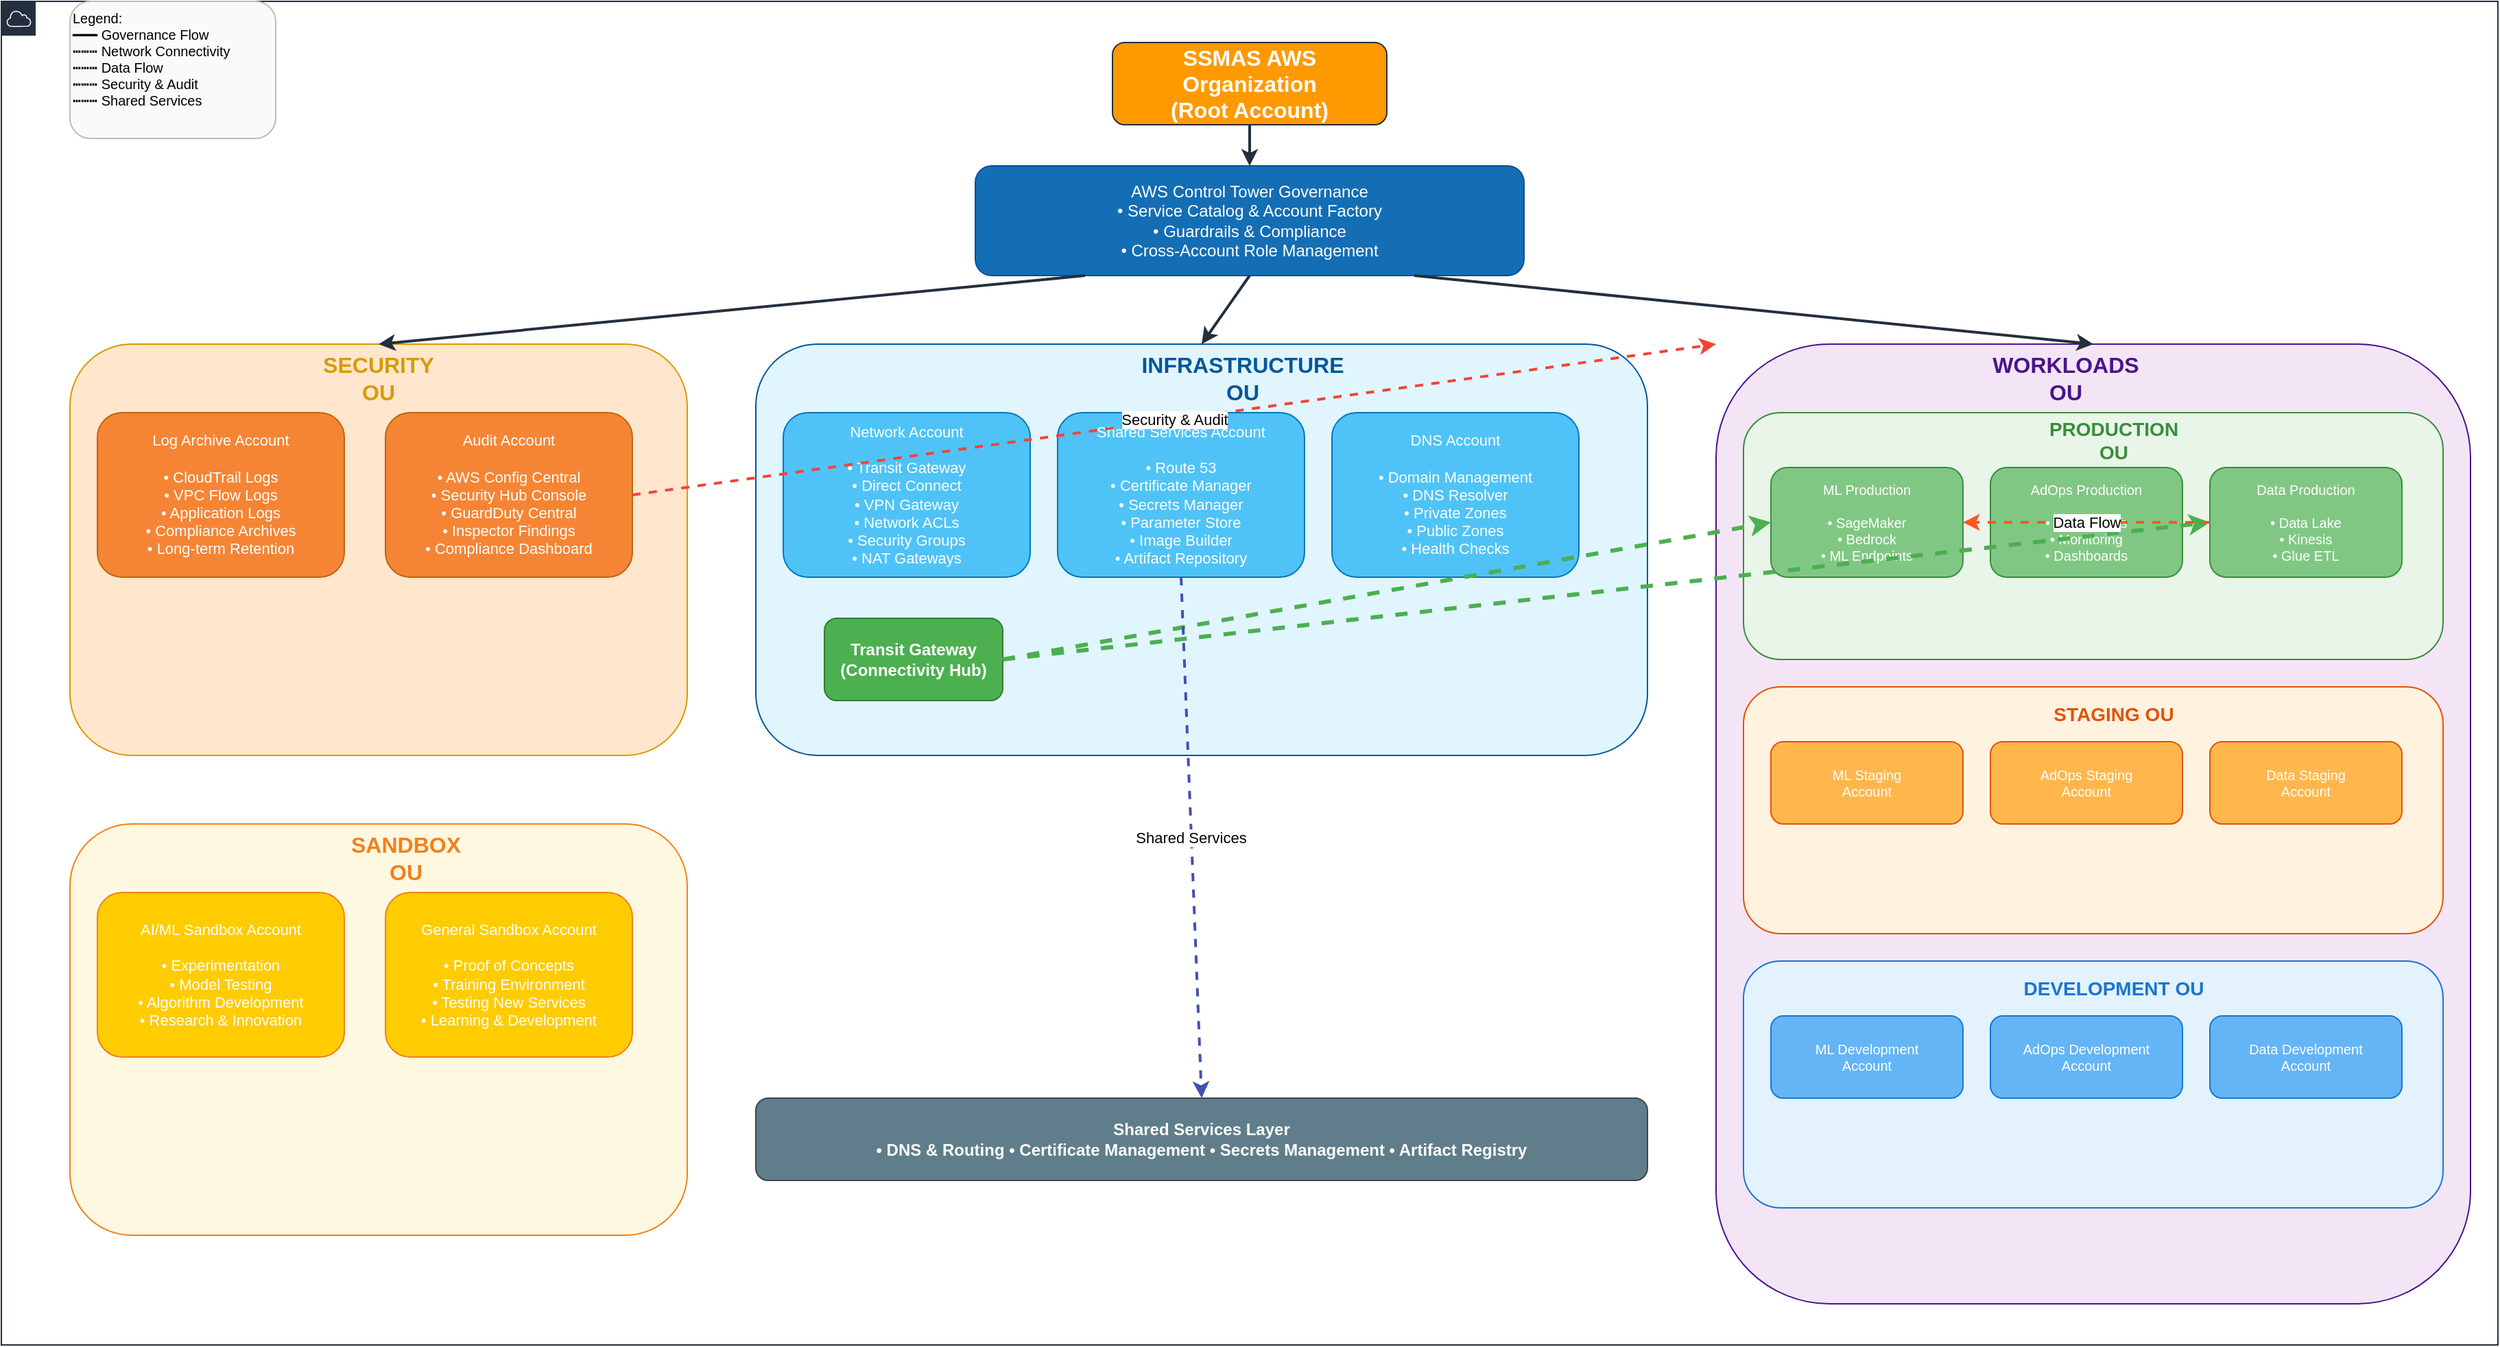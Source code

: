 <mxfile version="22.1.16" type="device">
  <diagram name="AWS Landing Zone - Functional Architecture" id="functional-architecture">
    <mxGraphModel dx="2074" dy="1194" grid="1" gridSize="10" guides="1" tooltips="1" connect="1" arrows="1" fold="1" page="1" pageScale="1" pageWidth="1920" pageHeight="1080" math="0" shadow="0">
      <root>
        <mxCell id="0" />
        <mxCell id="1" parent="0" />

        <!-- AWS Cloud Container -->
        <mxCell id="aws-cloud" value="" style="sketch=0;outlineConnect=0;gradientColor=none;html=1;whiteSpace=wrap;fontSize=12;fontStyle=0;shape=mxgraph.aws4.group;grIcon=mxgraph.aws4.group_aws_cloud;strokeColor=#232F3E;fillColor=none;verticalAlign=top;align=left;spacingLeft=30;fontColor=#232F3E;dashed=0;labelPosition=center;verticalLabelPosition=top;" vertex="1" parent="1">
          <mxGeometry x="50" y="50" width="1820" height="980" as="geometry" />
        </mxCell>

        <!-- Organization Root -->
        <mxCell id="org-root" value="SSMAS AWS Organization&#xa;(Root Account)" style="rounded=1;whiteSpace=wrap;html=1;fillColor=#FF9900;strokeColor=#232F3E;fontColor=white;fontSize=16;fontStyle=1;" vertex="1" parent="1">
          <mxGeometry x="860" y="80" width="200" height="60" as="geometry" />
        </mxCell>

        <!-- Control Tower Governance -->
        <mxCell id="control-tower" value="AWS Control Tower Governance&#xa;• Service Catalog &amp; Account Factory&#xa;• Guardrails &amp; Compliance&#xa;• Cross-Account Role Management" style="rounded=1;whiteSpace=wrap;html=1;fillColor=#146EB4;strokeColor=#0E4B99;fontColor=white;fontSize=12;" vertex="1" parent="1">
          <mxGeometry x="760" y="170" width="400" height="80" as="geometry" />
        </mxCell>

        <!-- Security OU -->
        <mxCell id="security-ou" value="" style="rounded=1;whiteSpace=wrap;html=1;fillColor=#FFE6CC;strokeColor=#D79B00;verticalAlign=top;fontSize=14;fontStyle=1;" vertex="1" parent="1">
          <mxGeometry x="100" y="300" width="450" height="300" as="geometry" />
        </mxCell>
        <mxCell id="security-ou-label" value="SECURITY OU" style="text;html=1;strokeColor=none;fillColor=none;align=center;verticalAlign=middle;whiteSpace=wrap;rounded=0;fontSize=16;fontStyle=1;fontColor=#D79B00;" vertex="1" parent="1">
          <mxGeometry x="280" y="310" width="90" height="30" as="geometry" />
        </mxCell>

        <!-- Log Archive Account -->
        <mxCell id="log-archive" value="Log Archive Account&#xa;&#xa;• CloudTrail Logs&#xa;• VPC Flow Logs&#xa;• Application Logs&#xa;• Compliance Archives&#xa;• Long-term Retention" style="rounded=1;whiteSpace=wrap;html=1;fillColor=#F58534;strokeColor=#BB6711;fontColor=white;fontSize=11;" vertex="1" parent="1">
          <mxGeometry x="120" y="350" width="180" height="120" as="geometry" />
        </mxCell>

        <!-- Audit Account -->
        <mxCell id="audit-account" value="Audit Account&#xa;&#xa;• AWS Config Central&#xa;• Security Hub Console&#xa;• GuardDuty Central&#xa;• Inspector Findings&#xa;• Compliance Dashboard" style="rounded=1;whiteSpace=wrap;html=1;fillColor=#F58534;strokeColor=#BB6711;fontColor=white;fontSize=11;" vertex="1" parent="1">
          <mxGeometry x="330" y="350" width="180" height="120" as="geometry" />
        </mxCell>

        <!-- Infrastructure OU -->
        <mxCell id="infrastructure-ou" value="" style="rounded=1;whiteSpace=wrap;html=1;fillColor=#E1F5FE;strokeColor=#01579B;verticalAlign=top;fontSize=14;fontStyle=1;" vertex="1" parent="1">
          <mxGeometry x="600" y="300" width="650" height="300" as="geometry" />
        </mxCell>
        <mxCell id="infrastructure-ou-label" value="INFRASTRUCTURE OU" style="text;html=1;strokeColor=none;fillColor=none;align=center;verticalAlign=middle;whiteSpace=wrap;rounded=0;fontSize=16;fontStyle=1;fontColor=#01579B;" vertex="1" parent="1">
          <mxGeometry x="880" y="310" width="150" height="30" as="geometry" />
        </mxCell>

        <!-- Network Account -->
        <mxCell id="network-account" value="Network Account&#xa;&#xa;• Transit Gateway&#xa;• Direct Connect&#xa;• VPN Gateway&#xa;• Network ACLs&#xa;• Security Groups&#xa;• NAT Gateways" style="rounded=1;whiteSpace=wrap;html=1;fillColor=#4FC3F7;strokeColor=#0277BD;fontColor=white;fontSize=11;" vertex="1" parent="1">
          <mxGeometry x="620" y="350" width="180" height="120" as="geometry" />
        </mxCell>

        <!-- Shared Services Account -->
        <mxCell id="shared-services" value="Shared Services Account&#xa;&#xa;• Route 53&#xa;• Certificate Manager&#xa;• Secrets Manager&#xa;• Parameter Store&#xa;• Image Builder&#xa;• Artifact Repository" style="rounded=1;whiteSpace=wrap;html=1;fillColor=#4FC3F7;strokeColor=#0277BD;fontColor=white;fontSize=11;" vertex="1" parent="1">
          <mxGeometry x="820" y="350" width="180" height="120" as="geometry" />
        </mxCell>

        <!-- DNS Account -->
        <mxCell id="dns-account" value="DNS Account&#xa;&#xa;• Domain Management&#xa;• DNS Resolver&#xa;• Private Zones&#xa;• Public Zones&#xa;• Health Checks" style="rounded=1;whiteSpace=wrap;html=1;fillColor=#4FC3F7;strokeColor=#0277BD;fontColor=white;fontSize=11;" vertex="1" parent="1">
          <mxGeometry x="1020" y="350" width="180" height="120" as="geometry" />
        </mxCell>

        <!-- Workloads OU -->
        <mxCell id="workloads-ou" value="" style="rounded=1;whiteSpace=wrap;html=1;fillColor=#F3E5F5;strokeColor=#4A148C;verticalAlign=top;fontSize=14;fontStyle=1;" vertex="1" parent="1">
          <mxGeometry x="1300" y="300" width="550" height="700" as="geometry" />
        </mxCell>
        <mxCell id="workloads-ou-label" value="WORKLOADS OU" style="text;html=1;strokeColor=none;fillColor=none;align=center;verticalAlign=middle;whiteSpace=wrap;rounded=0;fontSize=16;fontStyle=1;fontColor=#4A148C;" vertex="1" parent="1">
          <mxGeometry x="1490" y="310" width="130" height="30" as="geometry" />
        </mxCell>

        <!-- Production OU -->
        <mxCell id="production-ou" value="" style="rounded=1;whiteSpace=wrap;html=1;fillColor=#E8F5E8;strokeColor=#388E3C;verticalAlign=top;fontSize=12;fontStyle=1;" vertex="1" parent="1">
          <mxGeometry x="1320" y="350" width="510" height="180" as="geometry" />
        </mxCell>
        <mxCell id="production-ou-label" value="PRODUCTION OU" style="text;html=1;strokeColor=none;fillColor=none;align=center;verticalAlign=middle;whiteSpace=wrap;rounded=0;fontSize=14;fontStyle=1;fontColor=#388E3C;" vertex="1" parent="1">
          <mxGeometry x="1530" y="360" width="120" height="20" as="geometry" />
        </mxCell>

        <!-- Production Accounts -->
        <mxCell id="ml-prod" value="ML Production&#xa;&#xa;• SageMaker&#xa;• Bedrock&#xa;• ML Endpoints" style="rounded=1;whiteSpace=wrap;html=1;fillColor=#81C784;strokeColor=#388E3C;fontColor=white;fontSize=10;" vertex="1" parent="1">
          <mxGeometry x="1340" y="390" width="140" height="80" as="geometry" />
        </mxCell>

        <mxCell id="adops-prod" value="AdOps Production&#xa;&#xa;• AdOps APIs&#xa;• Monitoring&#xa;• Dashboards" style="rounded=1;whiteSpace=wrap;html=1;fillColor=#81C784;strokeColor=#388E3C;fontColor=white;fontSize=10;" vertex="1" parent="1">
          <mxGeometry x="1500" y="390" width="140" height="80" as="geometry" />
        </mxCell>

        <mxCell id="data-prod" value="Data Production&#xa;&#xa;• Data Lake&#xa;• Kinesis&#xa;• Glue ETL" style="rounded=1;whiteSpace=wrap;html=1;fillColor=#81C784;strokeColor=#388E3C;fontColor=white;fontSize=10;" vertex="1" parent="1">
          <mxGeometry x="1660" y="390" width="140" height="80" as="geometry" />
        </mxCell>

        <!-- Staging OU -->
        <mxCell id="staging-ou" value="" style="rounded=1;whiteSpace=wrap;html=1;fillColor=#FFF3E0;strokeColor=#E65100;verticalAlign=top;fontSize=12;fontStyle=1;" vertex="1" parent="1">
          <mxGeometry x="1320" y="550" width="510" height="180" as="geometry" />
        </mxCell>
        <mxCell id="staging-ou-label" value="STAGING OU" style="text;html=1;strokeColor=none;fillColor=none;align=center;verticalAlign=middle;whiteSpace=wrap;rounded=0;fontSize=14;fontStyle=1;fontColor=#E65100;" vertex="1" parent="1">
          <mxGeometry x="1540" y="560" width="100" height="20" as="geometry" />
        </mxCell>

        <!-- Staging Accounts -->
        <mxCell id="ml-stage" value="ML Staging&#xa;Account" style="rounded=1;whiteSpace=wrap;html=1;fillColor=#FFB74D;strokeColor=#E65100;fontColor=white;fontSize=10;" vertex="1" parent="1">
          <mxGeometry x="1340" y="590" width="140" height="60" as="geometry" />
        </mxCell>

        <mxCell id="adops-stage" value="AdOps Staging&#xa;Account" style="rounded=1;whiteSpace=wrap;html=1;fillColor=#FFB74D;strokeColor=#E65100;fontColor=white;fontSize=10;" vertex="1" parent="1">
          <mxGeometry x="1500" y="590" width="140" height="60" as="geometry" />
        </mxCell>

        <mxCell id="data-stage" value="Data Staging&#xa;Account" style="rounded=1;whiteSpace=wrap;html=1;fillColor=#FFB74D;strokeColor=#E65100;fontColor=white;fontSize=10;" vertex="1" parent="1">
          <mxGeometry x="1660" y="590" width="140" height="60" as="geometry" />
        </mxCell>

        <!-- Development OU -->
        <mxCell id="development-ou" value="" style="rounded=1;whiteSpace=wrap;html=1;fillColor=#E3F2FD;strokeColor=#1976D2;verticalAlign=top;fontSize=12;fontStyle=1;" vertex="1" parent="1">
          <mxGeometry x="1320" y="750" width="510" height="180" as="geometry" />
        </mxCell>
        <mxCell id="development-ou-label" value="DEVELOPMENT OU" style="text;html=1;strokeColor=none;fillColor=none;align=center;verticalAlign=middle;whiteSpace=wrap;rounded=0;fontSize=14;fontStyle=1;fontColor=#1976D2;" vertex="1" parent="1">
          <mxGeometry x="1520" y="760" width="140" height="20" as="geometry" />
        </mxCell>

        <!-- Development Accounts -->
        <mxCell id="ml-dev" value="ML Development&#xa;Account" style="rounded=1;whiteSpace=wrap;html=1;fillColor=#64B5F6;strokeColor=#1976D2;fontColor=white;fontSize=10;" vertex="1" parent="1">
          <mxGeometry x="1340" y="790" width="140" height="60" as="geometry" />
        </mxCell>

        <mxCell id="adops-dev" value="AdOps Development&#xa;Account" style="rounded=1;whiteSpace=wrap;html=1;fillColor=#64B5F6;strokeColor=#1976D2;fontColor=white;fontSize=10;" vertex="1" parent="1">
          <mxGeometry x="1500" y="790" width="140" height="60" as="geometry" />
        </mxCell>

        <mxCell id="data-dev" value="Data Development&#xa;Account" style="rounded=1;whiteSpace=wrap;html=1;fillColor=#64B5F6;strokeColor=#1976D2;fontColor=white;fontSize=10;" vertex="1" parent="1">
          <mxGeometry x="1660" y="790" width="140" height="60" as="geometry" />
        </mxCell>

        <!-- Sandbox OU -->
        <mxCell id="sandbox-ou" value="" style="rounded=1;whiteSpace=wrap;html=1;fillColor=#FFF8E1;strokeColor=#F57F17;verticalAlign=top;fontSize=14;fontStyle=1;" vertex="1" parent="1">
          <mxGeometry x="100" y="650" width="450" height="300" as="geometry" />
        </mxCell>
        <mxCell id="sandbox-ou-label" value="SANDBOX OU" style="text;html=1;strokeColor=none;fillColor=none;align=center;verticalAlign=middle;whiteSpace=wrap;rounded=0;fontSize=16;fontStyle=1;fontColor=#F57F17;" vertex="1" parent="1">
          <mxGeometry x="290" y="660" width="110" height="30" as="geometry" />
        </mxCell>

        <!-- Sandbox Accounts -->
        <mxCell id="ai-sandbox" value="AI/ML Sandbox Account&#xa;&#xa;• Experimentation&#xa;• Model Testing&#xa;• Algorithm Development&#xa;• Research &amp; Innovation" style="rounded=1;whiteSpace=wrap;html=1;fillColor=#FFCC02;strokeColor=#F57F17;fontColor=white;fontSize=11;" vertex="1" parent="1">
          <mxGeometry x="120" y="700" width="180" height="120" as="geometry" />
        </mxCell>

        <mxCell id="general-sandbox" value="General Sandbox Account&#xa;&#xa;• Proof of Concepts&#xa;• Training Environment&#xa;• Testing New Services&#xa;• Learning &amp; Development" style="rounded=1;whiteSpace=wrap;html=1;fillColor=#FFCC02;strokeColor=#F57F17;fontColor=white;fontSize=11;" vertex="1" parent="1">
          <mxGeometry x="330" y="700" width="180" height="120" as="geometry" />
        </mxCell>

        <!-- Transit Gateway (Connectivity Hub) -->
        <mxCell id="transit-gateway" value="Transit Gateway&#xa;(Connectivity Hub)" style="rounded=1;whiteSpace=wrap;html=1;fillColor=#4CAF50;strokeColor=#2E7D32;fontColor=white;fontSize=12;fontStyle=1;" vertex="1" parent="1">
          <mxGeometry x="650" y="500" width="130" height="60" as="geometry" />
        </mxCell>

        <!-- Shared Services Layer -->
        <mxCell id="shared-services-layer" value="Shared Services Layer&#xa;• DNS &amp; Routing  • Certificate Management  • Secrets Management  • Artifact Registry" style="rounded=1;whiteSpace=wrap;html=1;fillColor=#607D8B;strokeColor=#37474F;fontColor=white;fontSize=12;fontStyle=1;" vertex="1" parent="1">
          <mxGeometry x="600" y="850" width="650" height="60" as="geometry" />
        </mxCell>

        <!-- Connections/Arrows -->
        <!-- Root to Control Tower -->
        <mxCell id="arrow1" value="" style="endArrow=classic;html=1;rounded=0;exitX=0.5;exitY=1;exitDx=0;exitDy=0;entryX=0.5;entryY=0;entryDx=0;entryDy=0;strokeColor=#232F3E;strokeWidth=2;" edge="1" parent="1" source="org-root" target="control-tower">
          <mxGeometry width="50" height="50" relative="1" as="geometry">
            <mxPoint x="960" y="150" as="sourcePoint" />
            <mxPoint x="960" y="170" as="targetPoint" />
          </mxGeometry>
        </mxCell>

        <!-- Control Tower to OUs -->
        <mxCell id="arrow2" value="" style="endArrow=classic;html=1;rounded=0;exitX=0.2;exitY=1;exitDx=0;exitDy=0;entryX=0.5;entryY=0;entryDx=0;entryDy=0;strokeColor=#232F3E;strokeWidth=2;" edge="1" parent="1" source="control-tower" target="security-ou">
          <mxGeometry width="50" height="50" relative="1" as="geometry">
            <mxPoint x="840" y="250" as="sourcePoint" />
            <mxPoint x="325" y="300" as="targetPoint" />
          </mxGeometry>
        </mxCell>

        <mxCell id="arrow3" value="" style="endArrow=classic;html=1;rounded=0;exitX=0.5;exitY=1;exitDx=0;exitDy=0;entryX=0.5;entryY=0;entryDx=0;entryDy=0;strokeColor=#232F3E;strokeWidth=2;" edge="1" parent="1" source="control-tower" target="infrastructure-ou">
          <mxGeometry width="50" height="50" relative="1" as="geometry">
            <mxPoint x="960" y="250" as="sourcePoint" />
            <mxPoint x="925" y="300" as="targetPoint" />
          </mxGeometry>
        </mxCell>

        <mxCell id="arrow4" value="" style="endArrow=classic;html=1;rounded=0;exitX=0.8;exitY=1;exitDx=0;exitDy=0;entryX=0.5;entryY=0;entryDx=0;entryDy=0;strokeColor=#232F3E;strokeWidth=2;" edge="1" parent="1" source="control-tower" target="workloads-ou">
          <mxGeometry width="50" height="50" relative="1" as="geometry">
            <mxPoint x="1080" y="250" as="sourcePoint" />
            <mxPoint x="1575" y="300" as="targetPoint" />
          </mxGeometry>
        </mxCell>

        <!-- Transit Gateway connections -->
        <mxCell id="tgw-arrow1" value="" style="endArrow=classic;html=1;rounded=0;exitX=1;exitY=0.5;exitDx=0;exitDy=0;entryX=0;entryY=0.5;entryDx=0;entryDy=0;strokeColor=#4CAF50;strokeWidth=3;dashed=1;" edge="1" parent="1" source="transit-gateway" target="ml-prod">
          <mxGeometry width="50" height="50" relative="1" as="geometry">
            <mxPoint x="780" y="530" as="sourcePoint" />
            <mxPoint x="1340" y="430" as="targetPoint" />
          </mxGeometry>
        </mxCell>

        <mxCell id="tgw-arrow2" value="" style="endArrow=classic;html=1;rounded=0;exitX=1;exitY=0.5;exitDx=0;exitDy=0;entryX=0;entryY=0.5;entryDx=0;entryDy=0;strokeColor=#4CAF50;strokeWidth=3;dashed=1;" edge="1" parent="1" source="transit-gateway" target="data-prod">
          <mxGeometry width="50" height="50" relative="1" as="geometry">
            <mxPoint x="780" y="530" as="sourcePoint" />
            <mxPoint x="1660" y="430" as="targetPoint" />
          </mxGeometry>
        </mxCell>

        <!-- Data Flow Arrows -->
        <mxCell id="data-flow1" value="Data Flow" style="endArrow=classic;html=1;rounded=0;exitX=0;exitY=0.5;exitDx=0;exitDy=0;entryX=1;entryY=0.5;entryDx=0;entryDy=0;strokeColor=#FF5722;strokeWidth=2;dashed=1;" edge="1" parent="1" source="data-prod" target="ml-prod">
          <mxGeometry width="50" height="50" relative="1" as="geometry">
            <mxPoint x="1660" y="430" as="sourcePoint" />
            <mxPoint x="1480" y="430" as="targetPoint" />
          </mxGeometry>
        </mxCell>

        <!-- Security Flow -->
        <mxCell id="security-flow" value="Security &amp; Audit" style="endArrow=classic;html=1;rounded=0;exitX=1;exitY=0.5;exitDx=0;exitDy=0;entryX=0;entryY=0;entryDx=0;entryDy=0;strokeColor=#F44336;strokeWidth=2;dashed=1;" edge="1" parent="1" source="audit-account" target="workloads-ou">
          <mxGeometry width="50" height="50" relative="1" as="geometry">
            <mxPoint x="510" y="410" as="sourcePoint" />
            <mxPoint x="1300" y="300" as="targetPoint" />
          </mxGeometry>
        </mxCell>

        <!-- Shared Services Flow -->
        <mxCell id="shared-services-flow" value="Shared Services" style="endArrow=classic;html=1;rounded=0;exitX=0.5;exitY=1;exitDx=0;exitDy=0;entryX=0.5;entryY=0;entryDx=0;entryDy=0;strokeColor=#3F51B5;strokeWidth=2;dashed=1;" edge="1" parent="1" source="shared-services" target="shared-services-layer">
          <mxGeometry width="50" height="50" relative="1" as="geometry">
            <mxPoint x="910" y="470" as="sourcePoint" />
            <mxPoint x="925" y="850" as="targetPoint" />
          </mxGeometry>
        </mxCell>

        <!-- Legend -->
        <mxCell id="legend" value="Legend:&#xa;━━━  Governance Flow&#xa;┅┅┅  Network Connectivity&#xa;┅┅┅  Data Flow&#xa;┅┅┅  Security &amp; Audit&#xa;┅┅┅  Shared Services" style="rounded=1;whiteSpace=wrap;html=1;fillColor=#FAFAFA;strokeColor=#BDBDBD;fontSize=10;align=left;verticalAlign=top;" vertex="1" parent="1">
          <mxGeometry x="100" y="50" width="150" height="100" as="geometry" />
        </mxCell>

      </root>
    </mxGraphModel>
  </diagram>
</mxfile>
